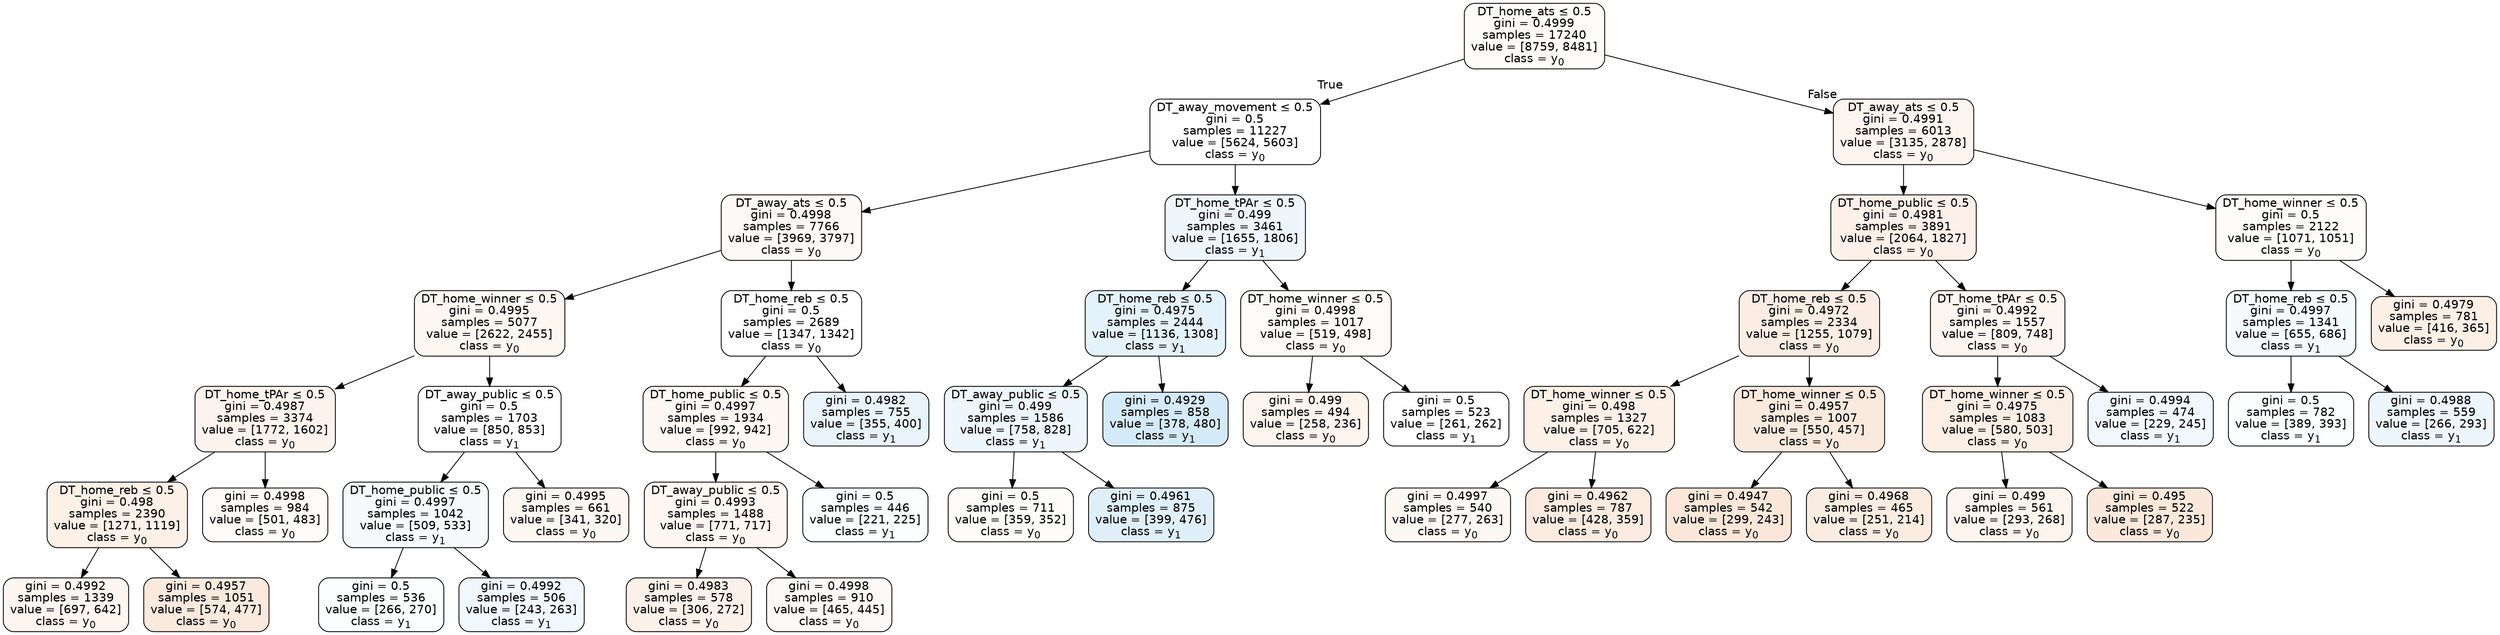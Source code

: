 digraph Tree {
node [shape=box, style="filled, rounded", color="black", fontname=helvetica] ;
edge [fontname=helvetica] ;
0 [label=<DT_home_ats &le; 0.5<br/>gini = 0.4999<br/>samples = 17240<br/>value = [8759, 8481]<br/>class = y<SUB>0</SUB>>, fillcolor="#e5813908"] ;
1 [label=<DT_away_movement &le; 0.5<br/>gini = 0.5<br/>samples = 11227<br/>value = [5624, 5603]<br/>class = y<SUB>0</SUB>>, fillcolor="#e5813901"] ;
0 -> 1 [labeldistance=2.5, labelangle=45, headlabel="True"] ;
2 [label=<DT_away_ats &le; 0.5<br/>gini = 0.4998<br/>samples = 7766<br/>value = [3969, 3797]<br/>class = y<SUB>0</SUB>>, fillcolor="#e581390b"] ;
1 -> 2 ;
3 [label=<DT_home_winner &le; 0.5<br/>gini = 0.4995<br/>samples = 5077<br/>value = [2622, 2455]<br/>class = y<SUB>0</SUB>>, fillcolor="#e5813910"] ;
2 -> 3 ;
4 [label=<DT_home_tPAr &le; 0.5<br/>gini = 0.4987<br/>samples = 3374<br/>value = [1772, 1602]<br/>class = y<SUB>0</SUB>>, fillcolor="#e5813918"] ;
3 -> 4 ;
5 [label=<DT_home_reb &le; 0.5<br/>gini = 0.498<br/>samples = 2390<br/>value = [1271, 1119]<br/>class = y<SUB>0</SUB>>, fillcolor="#e581391e"] ;
4 -> 5 ;
6 [label=<gini = 0.4992<br/>samples = 1339<br/>value = [697, 642]<br/>class = y<SUB>0</SUB>>, fillcolor="#e5813914"] ;
5 -> 6 ;
7 [label=<gini = 0.4957<br/>samples = 1051<br/>value = [574, 477]<br/>class = y<SUB>0</SUB>>, fillcolor="#e581392b"] ;
5 -> 7 ;
8 [label=<gini = 0.4998<br/>samples = 984<br/>value = [501, 483]<br/>class = y<SUB>0</SUB>>, fillcolor="#e5813909"] ;
4 -> 8 ;
9 [label=<DT_away_public &le; 0.5<br/>gini = 0.5<br/>samples = 1703<br/>value = [850, 853]<br/>class = y<SUB>1</SUB>>, fillcolor="#399de501"] ;
3 -> 9 ;
10 [label=<DT_home_public &le; 0.5<br/>gini = 0.4997<br/>samples = 1042<br/>value = [509, 533]<br/>class = y<SUB>1</SUB>>, fillcolor="#399de50b"] ;
9 -> 10 ;
11 [label=<gini = 0.5<br/>samples = 536<br/>value = [266, 270]<br/>class = y<SUB>1</SUB>>, fillcolor="#399de504"] ;
10 -> 11 ;
12 [label=<gini = 0.4992<br/>samples = 506<br/>value = [243, 263]<br/>class = y<SUB>1</SUB>>, fillcolor="#399de513"] ;
10 -> 12 ;
13 [label=<gini = 0.4995<br/>samples = 661<br/>value = [341, 320]<br/>class = y<SUB>0</SUB>>, fillcolor="#e5813910"] ;
9 -> 13 ;
14 [label=<DT_home_reb &le; 0.5<br/>gini = 0.5<br/>samples = 2689<br/>value = [1347, 1342]<br/>class = y<SUB>0</SUB>>, fillcolor="#e5813901"] ;
2 -> 14 ;
15 [label=<DT_home_public &le; 0.5<br/>gini = 0.4997<br/>samples = 1934<br/>value = [992, 942]<br/>class = y<SUB>0</SUB>>, fillcolor="#e581390d"] ;
14 -> 15 ;
16 [label=<DT_away_public &le; 0.5<br/>gini = 0.4993<br/>samples = 1488<br/>value = [771, 717]<br/>class = y<SUB>0</SUB>>, fillcolor="#e5813912"] ;
15 -> 16 ;
17 [label=<gini = 0.4983<br/>samples = 578<br/>value = [306, 272]<br/>class = y<SUB>0</SUB>>, fillcolor="#e581391c"] ;
16 -> 17 ;
18 [label=<gini = 0.4998<br/>samples = 910<br/>value = [465, 445]<br/>class = y<SUB>0</SUB>>, fillcolor="#e581390b"] ;
16 -> 18 ;
19 [label=<gini = 0.5<br/>samples = 446<br/>value = [221, 225]<br/>class = y<SUB>1</SUB>>, fillcolor="#399de505"] ;
15 -> 19 ;
20 [label=<gini = 0.4982<br/>samples = 755<br/>value = [355, 400]<br/>class = y<SUB>1</SUB>>, fillcolor="#399de51d"] ;
14 -> 20 ;
21 [label=<DT_home_tPAr &le; 0.5<br/>gini = 0.499<br/>samples = 3461<br/>value = [1655, 1806]<br/>class = y<SUB>1</SUB>>, fillcolor="#399de515"] ;
1 -> 21 ;
22 [label=<DT_home_reb &le; 0.5<br/>gini = 0.4975<br/>samples = 2444<br/>value = [1136, 1308]<br/>class = y<SUB>1</SUB>>, fillcolor="#399de522"] ;
21 -> 22 ;
23 [label=<DT_away_public &le; 0.5<br/>gini = 0.499<br/>samples = 1586<br/>value = [758, 828]<br/>class = y<SUB>1</SUB>>, fillcolor="#399de516"] ;
22 -> 23 ;
24 [label=<gini = 0.5<br/>samples = 711<br/>value = [359, 352]<br/>class = y<SUB>0</SUB>>, fillcolor="#e5813905"] ;
23 -> 24 ;
25 [label=<gini = 0.4961<br/>samples = 875<br/>value = [399, 476]<br/>class = y<SUB>1</SUB>>, fillcolor="#399de529"] ;
23 -> 25 ;
26 [label=<gini = 0.4929<br/>samples = 858<br/>value = [378, 480]<br/>class = y<SUB>1</SUB>>, fillcolor="#399de536"] ;
22 -> 26 ;
27 [label=<DT_home_winner &le; 0.5<br/>gini = 0.4998<br/>samples = 1017<br/>value = [519, 498]<br/>class = y<SUB>0</SUB>>, fillcolor="#e581390a"] ;
21 -> 27 ;
28 [label=<gini = 0.499<br/>samples = 494<br/>value = [258, 236]<br/>class = y<SUB>0</SUB>>, fillcolor="#e5813916"] ;
27 -> 28 ;
29 [label=<gini = 0.5<br/>samples = 523<br/>value = [261, 262]<br/>class = y<SUB>1</SUB>>, fillcolor="#399de501"] ;
27 -> 29 ;
30 [label=<DT_away_ats &le; 0.5<br/>gini = 0.4991<br/>samples = 6013<br/>value = [3135, 2878]<br/>class = y<SUB>0</SUB>>, fillcolor="#e5813915"] ;
0 -> 30 [labeldistance=2.5, labelangle=-45, headlabel="False"] ;
31 [label=<DT_home_public &le; 0.5<br/>gini = 0.4981<br/>samples = 3891<br/>value = [2064, 1827]<br/>class = y<SUB>0</SUB>>, fillcolor="#e581391d"] ;
30 -> 31 ;
32 [label=<DT_home_reb &le; 0.5<br/>gini = 0.4972<br/>samples = 2334<br/>value = [1255, 1079]<br/>class = y<SUB>0</SUB>>, fillcolor="#e5813924"] ;
31 -> 32 ;
33 [label=<DT_home_winner &le; 0.5<br/>gini = 0.498<br/>samples = 1327<br/>value = [705, 622]<br/>class = y<SUB>0</SUB>>, fillcolor="#e581391e"] ;
32 -> 33 ;
34 [label=<gini = 0.4997<br/>samples = 540<br/>value = [277, 263]<br/>class = y<SUB>0</SUB>>, fillcolor="#e581390d"] ;
33 -> 34 ;
35 [label=<gini = 0.4962<br/>samples = 787<br/>value = [428, 359]<br/>class = y<SUB>0</SUB>>, fillcolor="#e5813929"] ;
33 -> 35 ;
36 [label=<DT_home_winner &le; 0.5<br/>gini = 0.4957<br/>samples = 1007<br/>value = [550, 457]<br/>class = y<SUB>0</SUB>>, fillcolor="#e581392b"] ;
32 -> 36 ;
37 [label=<gini = 0.4947<br/>samples = 542<br/>value = [299, 243]<br/>class = y<SUB>0</SUB>>, fillcolor="#e5813930"] ;
36 -> 37 ;
38 [label=<gini = 0.4968<br/>samples = 465<br/>value = [251, 214]<br/>class = y<SUB>0</SUB>>, fillcolor="#e5813926"] ;
36 -> 38 ;
39 [label=<DT_home_tPAr &le; 0.5<br/>gini = 0.4992<br/>samples = 1557<br/>value = [809, 748]<br/>class = y<SUB>0</SUB>>, fillcolor="#e5813913"] ;
31 -> 39 ;
40 [label=<DT_home_winner &le; 0.5<br/>gini = 0.4975<br/>samples = 1083<br/>value = [580, 503]<br/>class = y<SUB>0</SUB>>, fillcolor="#e5813922"] ;
39 -> 40 ;
41 [label=<gini = 0.499<br/>samples = 561<br/>value = [293, 268]<br/>class = y<SUB>0</SUB>>, fillcolor="#e5813916"] ;
40 -> 41 ;
42 [label=<gini = 0.495<br/>samples = 522<br/>value = [287, 235]<br/>class = y<SUB>0</SUB>>, fillcolor="#e581392e"] ;
40 -> 42 ;
43 [label=<gini = 0.4994<br/>samples = 474<br/>value = [229, 245]<br/>class = y<SUB>1</SUB>>, fillcolor="#399de511"] ;
39 -> 43 ;
44 [label=<DT_home_winner &le; 0.5<br/>gini = 0.5<br/>samples = 2122<br/>value = [1071, 1051]<br/>class = y<SUB>0</SUB>>, fillcolor="#e5813905"] ;
30 -> 44 ;
45 [label=<DT_home_reb &le; 0.5<br/>gini = 0.4997<br/>samples = 1341<br/>value = [655, 686]<br/>class = y<SUB>1</SUB>>, fillcolor="#399de50c"] ;
44 -> 45 ;
46 [label=<gini = 0.5<br/>samples = 782<br/>value = [389, 393]<br/>class = y<SUB>1</SUB>>, fillcolor="#399de503"] ;
45 -> 46 ;
47 [label=<gini = 0.4988<br/>samples = 559<br/>value = [266, 293]<br/>class = y<SUB>1</SUB>>, fillcolor="#399de517"] ;
45 -> 47 ;
48 [label=<gini = 0.4979<br/>samples = 781<br/>value = [416, 365]<br/>class = y<SUB>0</SUB>>, fillcolor="#e581391f"] ;
44 -> 48 ;
}